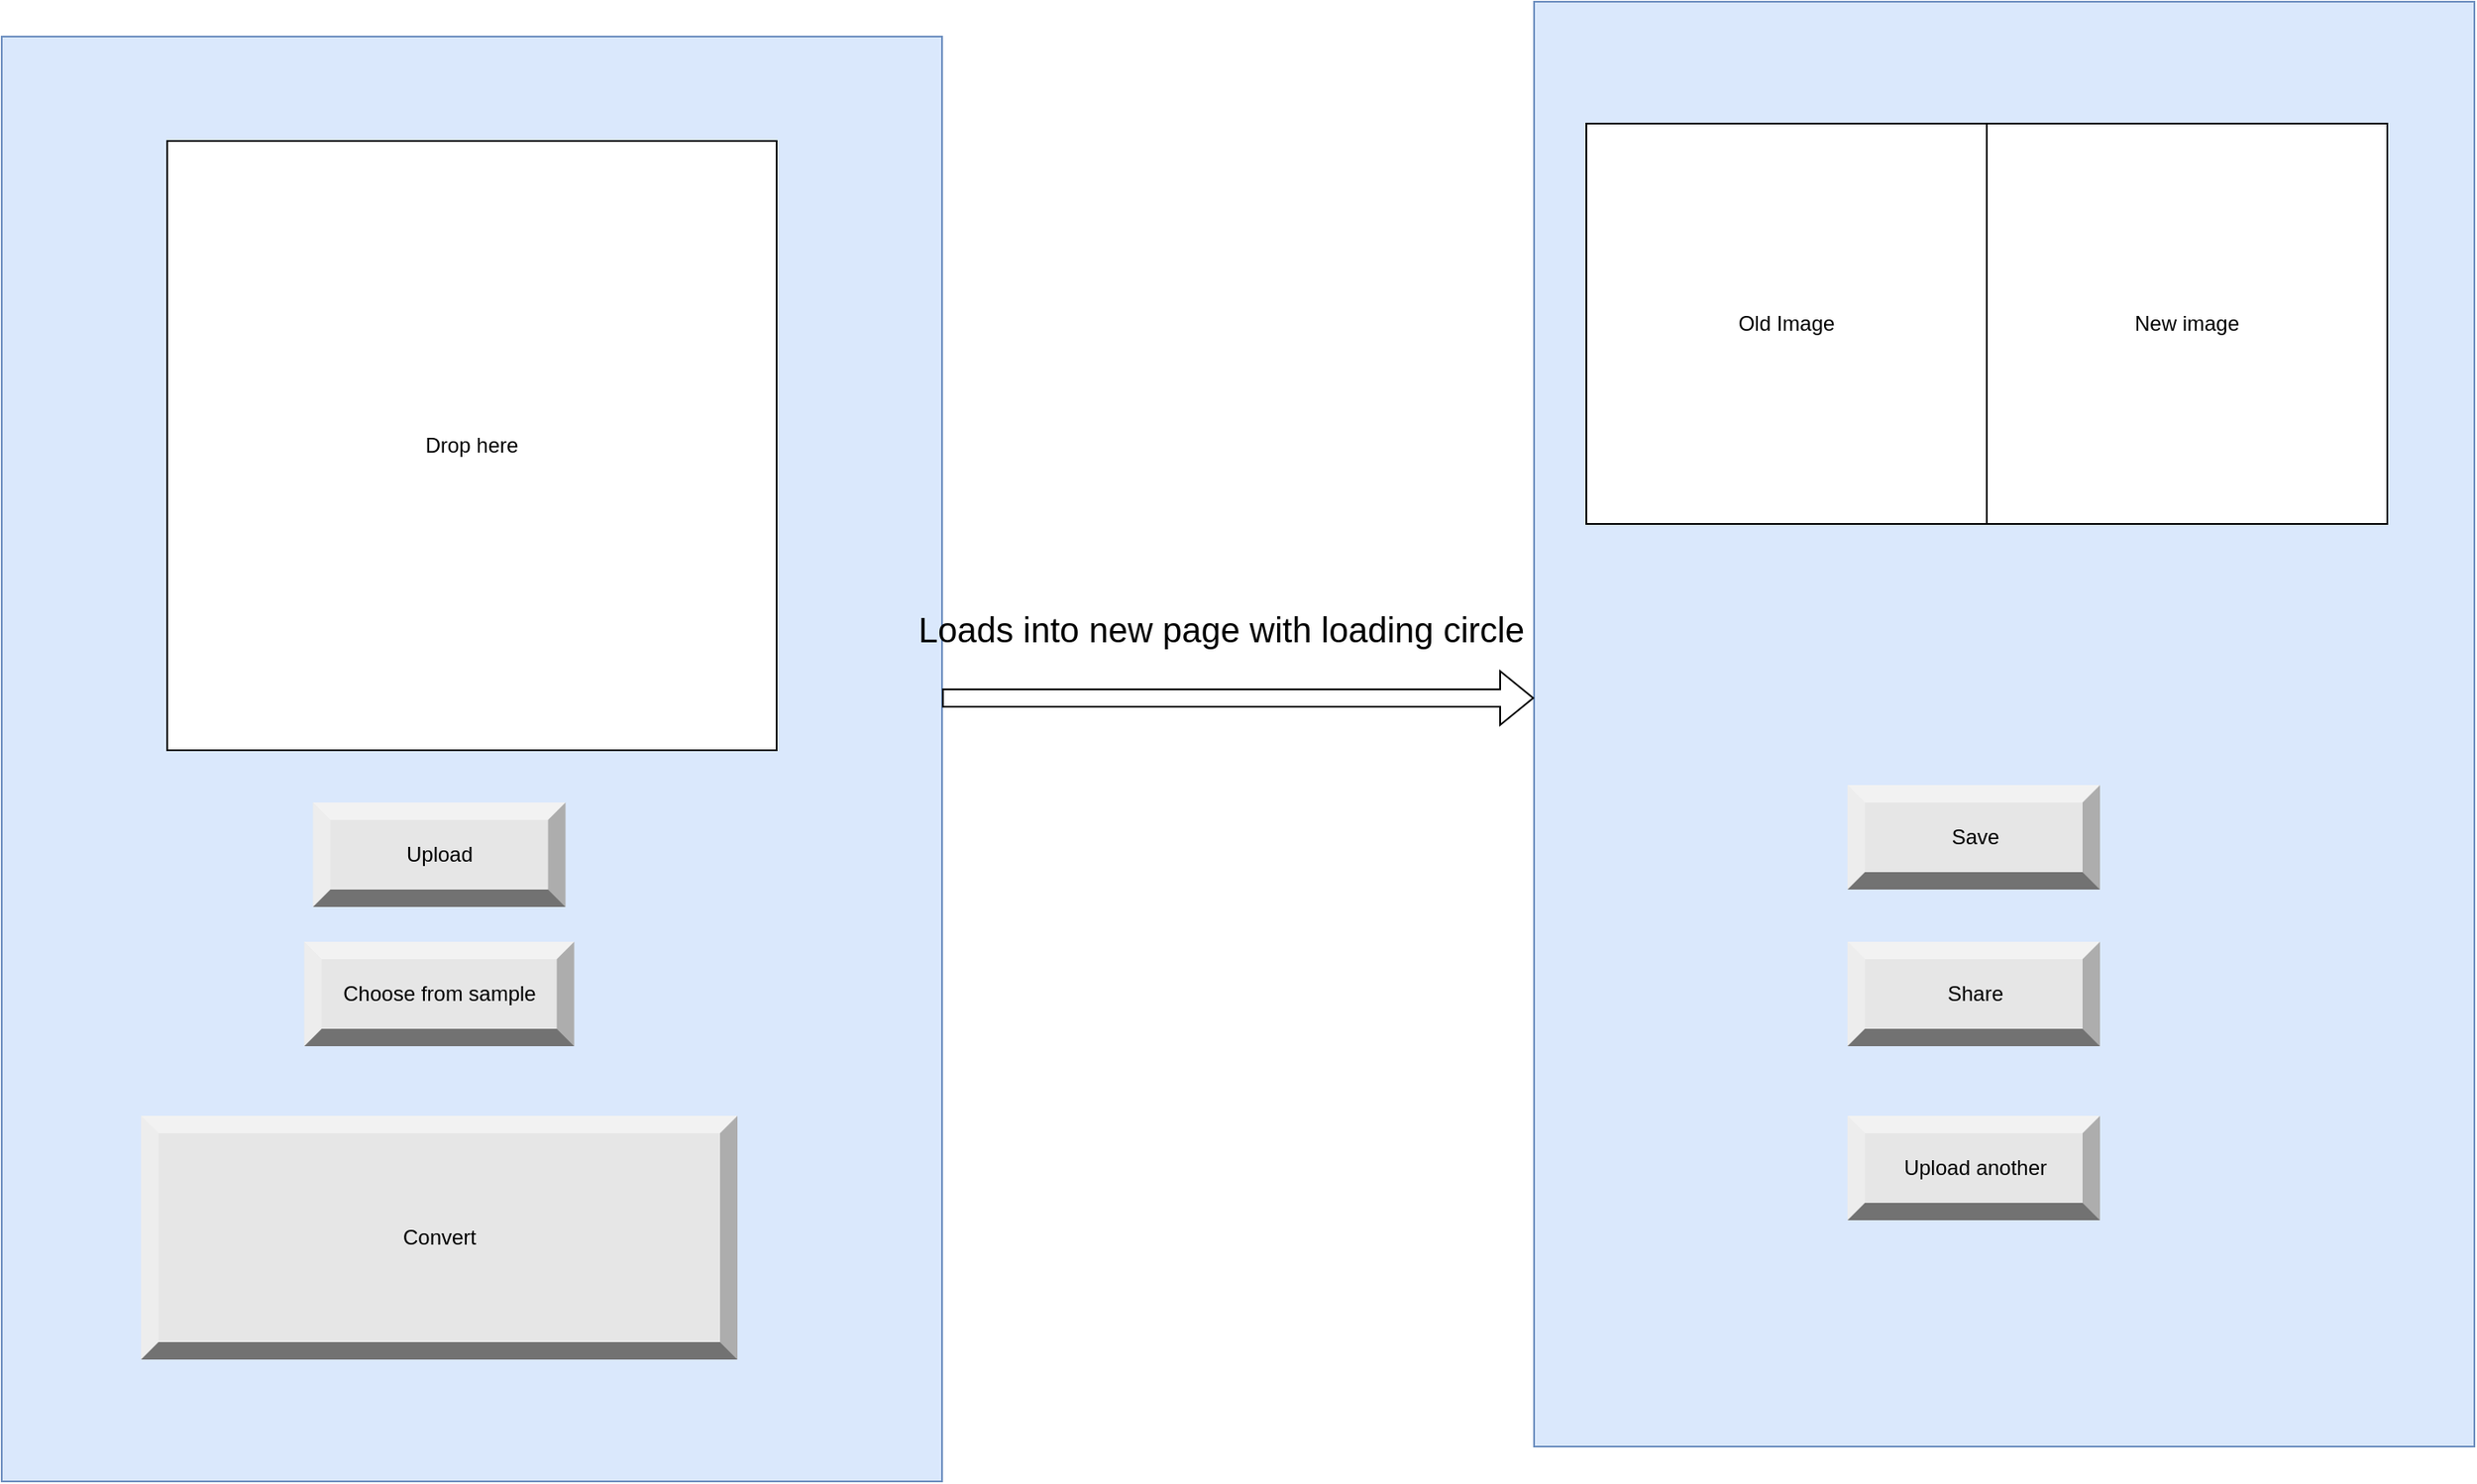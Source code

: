 <mxfile version="18.0.4" type="github">
  <diagram id="P69tAXFs2tNeaM_hII8h" name="Page-1">
    <mxGraphModel dx="2756" dy="1104" grid="1" gridSize="10" guides="1" tooltips="1" connect="1" arrows="1" fold="1" page="1" pageScale="1" pageWidth="827" pageHeight="1169" math="0" shadow="0">
      <root>
        <mxCell id="0" />
        <mxCell id="1" parent="0" />
        <mxCell id="ApgkvsSMv7f6DMbq_zhc-23" value="" style="rounded=0;whiteSpace=wrap;html=1;fontSize=20;fillColor=#dae8fc;strokeColor=#6c8ebf;" vertex="1" parent="1">
          <mxGeometry x="490" y="960" width="540" height="830" as="geometry" />
        </mxCell>
        <mxCell id="ApgkvsSMv7f6DMbq_zhc-22" value="" style="rounded=0;whiteSpace=wrap;html=1;fontSize=20;fillColor=#dae8fc;strokeColor=#6c8ebf;" vertex="1" parent="1">
          <mxGeometry x="-390" y="980" width="540" height="830" as="geometry" />
        </mxCell>
        <mxCell id="ApgkvsSMv7f6DMbq_zhc-9" value="Drop here" style="whiteSpace=wrap;html=1;aspect=fixed;" vertex="1" parent="1">
          <mxGeometry x="-295" y="1040" width="350" height="350" as="geometry" />
        </mxCell>
        <mxCell id="ApgkvsSMv7f6DMbq_zhc-10" value="Upload" style="labelPosition=center;verticalLabelPosition=middle;align=center;html=1;shape=mxgraph.basic.shaded_button;dx=10;fillColor=#E6E6E6;strokeColor=none;" vertex="1" parent="1">
          <mxGeometry x="-211.25" y="1420" width="145" height="60" as="geometry" />
        </mxCell>
        <mxCell id="ApgkvsSMv7f6DMbq_zhc-11" value="Choose from sample" style="labelPosition=center;verticalLabelPosition=middle;align=center;html=1;shape=mxgraph.basic.shaded_button;dx=10;fillColor=#E6E6E6;strokeColor=none;" vertex="1" parent="1">
          <mxGeometry x="-216.25" y="1500" width="155" height="60" as="geometry" />
        </mxCell>
        <mxCell id="ApgkvsSMv7f6DMbq_zhc-13" value="Convert" style="labelPosition=center;verticalLabelPosition=middle;align=center;html=1;shape=mxgraph.basic.shaded_button;dx=10;fillColor=#E6E6E6;strokeColor=none;" vertex="1" parent="1">
          <mxGeometry x="-310" y="1600" width="342.5" height="140" as="geometry" />
        </mxCell>
        <mxCell id="ApgkvsSMv7f6DMbq_zhc-14" value="" style="shape=flexArrow;endArrow=classic;html=1;rounded=0;fontSize=50;" edge="1" parent="1">
          <mxGeometry width="50" height="50" relative="1" as="geometry">
            <mxPoint x="150" y="1360" as="sourcePoint" />
            <mxPoint x="490" y="1360" as="targetPoint" />
          </mxGeometry>
        </mxCell>
        <mxCell id="ApgkvsSMv7f6DMbq_zhc-15" value="&lt;font style=&quot;font-size: 20px;&quot;&gt;Loads into new page with loading circle&lt;/font&gt;" style="text;html=1;align=center;verticalAlign=middle;resizable=0;points=[];autosize=1;strokeColor=none;fillColor=none;fontSize=50;" vertex="1" parent="1">
          <mxGeometry x="130" y="1270" width="360" height="80" as="geometry" />
        </mxCell>
        <mxCell id="ApgkvsSMv7f6DMbq_zhc-16" value="New image" style="whiteSpace=wrap;html=1;aspect=fixed;" vertex="1" parent="1">
          <mxGeometry x="750" y="1030" width="230" height="230" as="geometry" />
        </mxCell>
        <mxCell id="ApgkvsSMv7f6DMbq_zhc-17" value="Save" style="labelPosition=center;verticalLabelPosition=middle;align=center;html=1;shape=mxgraph.basic.shaded_button;dx=10;fillColor=#E6E6E6;strokeColor=none;" vertex="1" parent="1">
          <mxGeometry x="670" y="1410" width="145" height="60" as="geometry" />
        </mxCell>
        <mxCell id="ApgkvsSMv7f6DMbq_zhc-18" value="Share" style="labelPosition=center;verticalLabelPosition=middle;align=center;html=1;shape=mxgraph.basic.shaded_button;dx=10;fillColor=#E6E6E6;strokeColor=none;" vertex="1" parent="1">
          <mxGeometry x="670" y="1500" width="145" height="60" as="geometry" />
        </mxCell>
        <mxCell id="ApgkvsSMv7f6DMbq_zhc-24" value="Upload another" style="labelPosition=center;verticalLabelPosition=middle;align=center;html=1;shape=mxgraph.basic.shaded_button;dx=10;fillColor=#E6E6E6;strokeColor=none;" vertex="1" parent="1">
          <mxGeometry x="670" y="1600" width="145" height="60" as="geometry" />
        </mxCell>
        <mxCell id="ApgkvsSMv7f6DMbq_zhc-25" value="Old Image" style="whiteSpace=wrap;html=1;aspect=fixed;" vertex="1" parent="1">
          <mxGeometry x="520" y="1030" width="230" height="230" as="geometry" />
        </mxCell>
      </root>
    </mxGraphModel>
  </diagram>
</mxfile>

